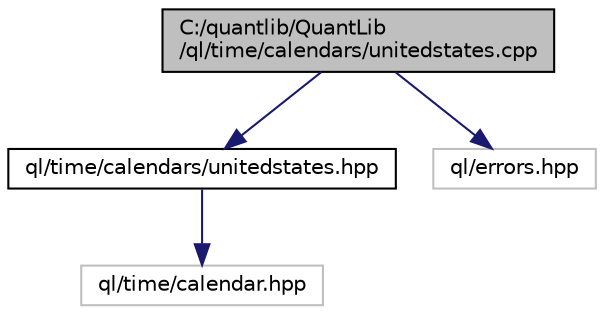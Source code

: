 digraph "C:/quantlib/QuantLib/ql/time/calendars/unitedstates.cpp"
{
  edge [fontname="Helvetica",fontsize="10",labelfontname="Helvetica",labelfontsize="10"];
  node [fontname="Helvetica",fontsize="10",shape=record];
  Node1 [label="C:/quantlib/QuantLib\l/ql/time/calendars/unitedstates.cpp",height=0.2,width=0.4,color="black", fillcolor="grey75", style="filled", fontcolor="black"];
  Node1 -> Node2 [color="midnightblue",fontsize="10",style="solid"];
  Node2 [label="ql/time/calendars/unitedstates.hpp",height=0.2,width=0.4,color="black", fillcolor="white", style="filled",URL="$unitedstates_8hpp.html",tooltip="US calendars. "];
  Node2 -> Node3 [color="midnightblue",fontsize="10",style="solid"];
  Node3 [label="ql/time/calendar.hpp",height=0.2,width=0.4,color="grey75", fillcolor="white", style="filled"];
  Node1 -> Node4 [color="midnightblue",fontsize="10",style="solid"];
  Node4 [label="ql/errors.hpp",height=0.2,width=0.4,color="grey75", fillcolor="white", style="filled"];
}

